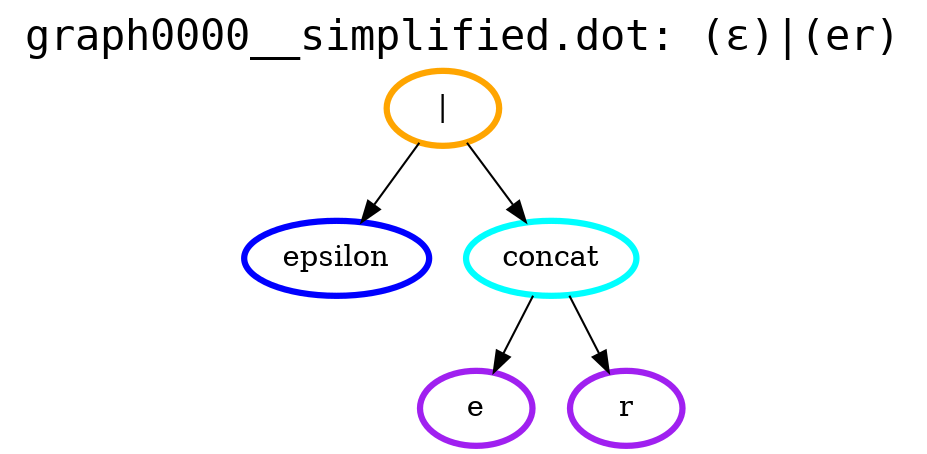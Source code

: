 digraph G {
  labelloc="t";
  label="graph0000__simplified.dot: (ε)|(er)";
  fontsize=20;
  fontname="Courier";
  oyzxutdyocxkympjtgtulififkrqnv [label="|", color="orange", penwidth=3];
  oyzxutdyocxkympjtgtulififkrqnv -> socebpmwfuptlxhijozsccbjjasaby;
  socebpmwfuptlxhijozsccbjjasaby [label="epsilon", color="blue", penwidth=3];
  oyzxutdyocxkympjtgtulififkrqnv -> sohkkvbyglbgrukrcpzslqghlroalu;
  sohkkvbyglbgrukrcpzslqghlroalu [label="concat", color="cyan", penwidth=3];
  sohkkvbyglbgrukrcpzslqghlroalu -> dpsgghqvrqjwwaxtwyyfbdsqettttm;
  dpsgghqvrqjwwaxtwyyfbdsqettttm [label="e", color="purple", penwidth=3];
  sohkkvbyglbgrukrcpzslqghlroalu -> snyhaaorjogtrwsssmwxbwuddytymd;
  snyhaaorjogtrwsssmwxbwuddytymd [label="r", color="purple", penwidth=3];
}
